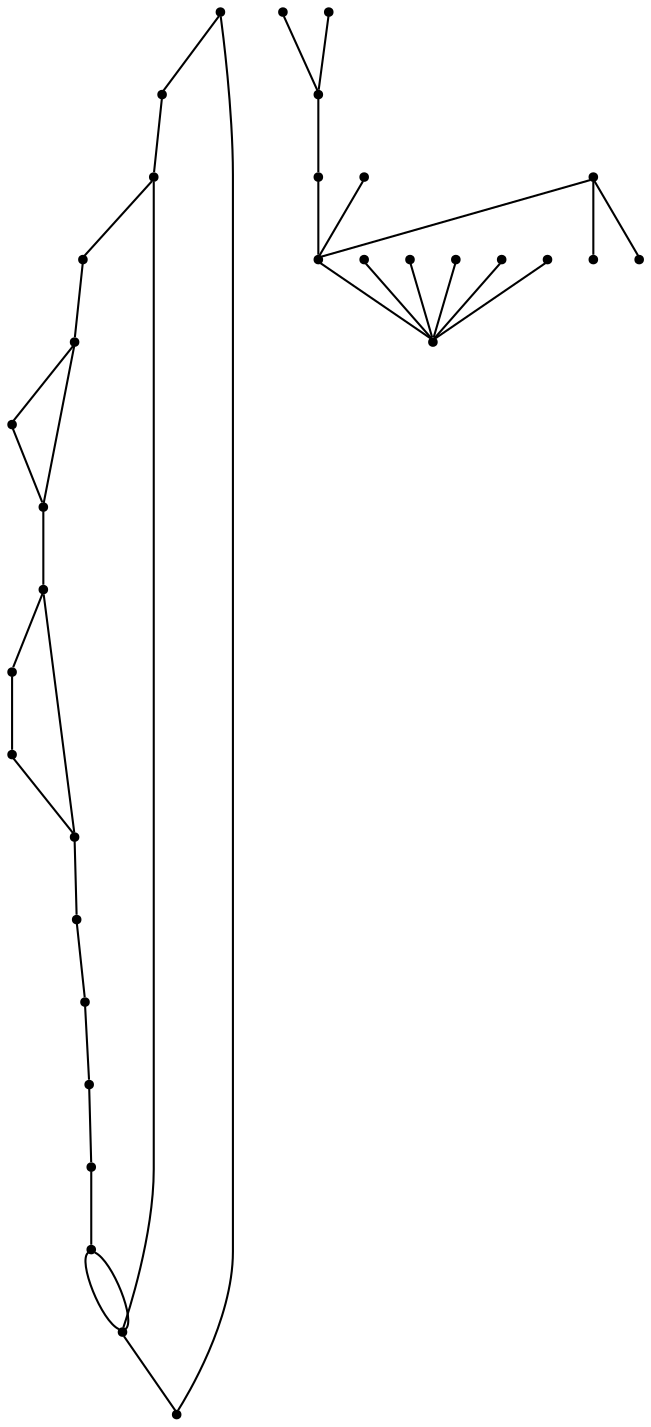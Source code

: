 graph {
  node [shape=point,comment="{\"directed\":false,\"doi\":\"10.4230/LIPIcs.GD.2024.10\",\"figure\":\"7 (4)\"}"]

  v0 [pos="835.9177427626898,858.0577466427496"]
  v1 [pos="701.5349128145365,937.027144967732"]
  v2 [pos="730.5178735736955,933.2519225191717"]
  v3 [pos="766.6027685116849,923.9600062970252"]
  v4 [pos="810.0689103980498,901.6508621376565"]
  v5 [pos="810.0689103980498,814.464376825634"]
  v6 [pos="730.5178735736956,782.863380024671"]
  v7 [pos="766.6028321074886,792.1552962468177"]
  v8 [pos="701.5348492187328,779.0881575761107"]
  v9 [pos="541.6742048243198,901.6508621376565"]
  v10 [pos="515.8278924433985,858.0577466427496"]
  v11 [pos="585.1403467106845,923.9600698775773"]
  v12 [pos="621.2253052444776,933.2519860997239"]
  v13 [pos="650.208202407833,937.0270813871798"]
  v14 [pos="650.2082024078329,779.0881575761107"]
  v15 [pos="621.2252416486739,782.8633164441187"]
  v16 [pos="585.1403467106845,792.1552326662654"]
  v17 [pos="541.6742048243198,814.4644404061862"]
  v18 [pos="822.484846332442,1000.1295078443453"]
  v19 [pos="792.4765940271518,1060.131492253553"]
  v20 [pos="792.4765940271518,1120.1337309849694"]
  v21 [pos="702.4517735154777,1180.135715394177"]
  v22 [pos="762.4683417218616,1000.1295078443453"]
  v23 [pos="762.4683417218616,1060.131492253553"]
  v24 [pos="702.4517735154776,1120.1337309849694"]
  v25 [pos="732.4600894165715,1060.131492253553"]
  v26 [pos="702.4517735154776,1060.131492253553"]
  v27 [pos="672.4435212101873,1060.131492253553"]
  v28 [pos="642.4352689048972,1060.131492253553"]
  v29 [pos="642.4352689048972,1240.1379541255933"]
  v30 [pos="582.4187642943168,1180.135715394177"]
  v31 [pos="642.4352689048972,1180.135715394177"]
  v32 [pos="612.427016599607,1120.1337309849694"]

  v1 -- v13 [id="-2",pos="701.5349128145365,937.027144967732 693.1819963262535,937.7107798570145 684.6095574679036,938.0606468439021 675.8736244748027,938.060646843902 667.1290036244109,938.060646843902 658.5482025704711,937.7100836277991 650.208202407833,937.0270813871798"]
  v2 -- v1 [id="-3",pos="730.5178735736955,933.2519225191717 721.2773950703308,934.9565318867864 711.5634991268987,936.2297912821494 701.5349128145365,937.027144967732"]
  v29 -- v31 [id="-4",pos="642.4352689048972,1240.1379541255933 642.4352689048972,1180.135715394177 642.4352689048972,1180.135715394177 642.4352689048972,1180.135715394177"]
  v29 -- v21 [id="-5",pos="642.4352689048972,1240.1379541255933 702.4517735154777,1180.135715394177 702.4517735154777,1180.135715394177 702.4517735154777,1180.135715394177"]
  v29 -- v30 [id="-6",pos="642.4352689048972,1240.1379541255933 582.4187642943168,1180.135715394177 582.4187642943168,1180.135715394177 582.4187642943168,1180.135715394177"]
  v28 -- v24 [id="-7",pos="642.4352689048972,1060.131492253553 702.4517735154776,1120.1337309849694 702.4517735154776,1120.1337309849694 702.4517735154776,1120.1337309849694"]
  v27 -- v24 [id="-8",pos="672.4435212101873,1060.131492253553 702.4517735154776,1120.1337309849694 702.4517735154776,1120.1337309849694 702.4517735154776,1120.1337309849694"]
  v21 -- v24 [id="-9",pos="702.4517735154777,1180.135715394177 702.4517735154776,1120.1337309849694 702.4517735154776,1120.1337309849694 702.4517735154776,1120.1337309849694"]
  v26 -- v24 [id="-10",pos="702.4517735154776,1060.131492253553 702.4517735154776,1120.1337309849694 702.4517735154776,1120.1337309849694 702.4517735154776,1120.1337309849694"]
  v25 -- v24 [id="-11",pos="732.4600894165715,1060.131492253553 702.4517735154776,1120.1337309849694 702.4517735154776,1120.1337309849694 702.4517735154776,1120.1337309849694"]
  v23 -- v24 [id="-12",pos="762.4683417218616,1060.131492253553 702.4517735154776,1120.1337309849694 702.4517735154776,1120.1337309849694 702.4517735154776,1120.1337309849694"]
  v22 -- v19 [id="-13",pos="762.4683417218616,1000.1295078443453 792.4765940271518,1060.131492253553 792.4765940271518,1060.131492253553 792.4765940271518,1060.131492253553"]
  v20 -- v21 [id="-14",pos="792.4765940271518,1120.1337309849694 702.4517735154777,1180.135715394177 702.4517735154777,1180.135715394177 702.4517735154777,1180.135715394177"]
  v19 -- v20 [id="-15",pos="792.4765940271518,1060.131492253553 792.4765940271518,1120.1337309849694 792.4765940271518,1120.1337309849694 792.4765940271518,1120.1337309849694"]
  v18 -- v19 [id="-16",pos="822.484846332442,1000.1295078443453 792.4765940271518,1060.131492253553 792.4765940271518,1060.131492253553 792.4765940271518,1060.131492253553"]
  v3 -- v2 [id="-17",pos="766.6027685116849,923.9600062970252 755.560665577355,927.7803432732663 743.4596984062002,930.9230397077378 730.5178735736955,933.2519225191717"]
  v4 -- v3 [id="-18",pos="810.0689103980498,901.6508621376565 798.6707304988031,910.4240373094813 783.8829446370828,918.0130550602364 766.6027685116849,923.9600062970252"]
  v10 -- v17 [id="-20",pos="515.8278924433985,858.0577466427496 515.8295379848174,841.981499933524 525.3149485529957,827.0128831956929 541.6742048243198,814.4644404061862"]
  v17 -- v16 [id="-21",pos="541.6742048243198,814.4644404061862 553.0768459415533,805.6907536012945 567.8694076551536,798.0997095350897 585.1403467106845,792.1552326662654"]
  v16 -- v15 [id="-22",pos="585.1403467106845,792.1552326662654 596.2112801421449,788.3274325446164 608.3281404082619,785.1823652625271 621.2252416486739,782.8633164441187"]
  v15 -- v14 [id="-23",pos="621.2252416486739,782.8633164441187 630.5088609187925,781.154037220098 640.2018754564801,779.8844998428012 650.2082024078329,779.0881575761107"]
  v14 -- v8 [id="-24",pos="650.2082024078329,779.0881575761107 658.5624350661149,778.4049549836229 667.1362556741979,778.0549736027017 675.8736244748027,778.0549736027017 684.6279305047738,778.0549736027019 693.2180539692131,778.406313163744 701.5348492187328,779.0881575761107"]
  v12 -- v1 [id="-27",pos="621.2253052444776,933.2519860997239 657.6561613542169,883.1209460016373 684.4260517428377,884.3793322909733 701.5349128145365,937.027144967732"]
  v32 -- v21 [id="-31",pos="612.427016599607,1120.1337309849694 702.4517735154777,1180.135715394177 702.4517735154777,1180.135715394177 702.4517735154777,1180.135715394177"]
  v13 -- v12 [id="-32",pos="650.208202407833,937.0270813871798 640.1883286451339,936.2293481204426 630.5022156987582,934.9603811561715 621.2253052444776,933.2519860997239"]
  v12 -- v11 [id="-33",pos="621.2253052444776,933.2519860997239 608.330484127423,930.933654256801 596.2159458357925,927.7893740228719 585.1403467106845,923.9600698775773"]
  v11 -- v9 [id="-34",pos="585.1403467106845,923.9600698775773 567.8657487117764,918.0152439467643 553.0656033656185,910.4194183758718 541.6742048243198,901.6508621376565"]
  v9 -- v10 [id="-35",pos="541.6742048243198,901.6508621376565 525.309251243081,889.0936641530652 515.8295379848174,874.1291877405856 515.8278924433985,858.0577466427496"]
  v17 -- v11 [id="-36",pos="541.6742048243198,814.4644404061862 575.8461379891032,858.0576194816454 585.1403467106845,923.9599427164729 585.1403467106845,923.9600698775773"]
  v8 -- v6 [id="-37",pos="701.5348492187328,779.0881575761107 711.5807024931767,779.8889305064629 721.2610605883367,781.1577691056648 730.5178735736956,782.863380024671"]
  v6 -- v7 [id="-38",pos="730.5178735736956,782.863380024671 743.4178197450801,785.1826653537646 755.5237739714441,788.324533500197 766.6028321074886,792.1552962468177"]
  v7 -- v5 [id="-39",pos="766.6028321074886,792.1552962468177 783.8796526066346,798.0982961808679 798.689548578224,805.6993800557784 810.0689103980498,814.464376825634"]
  v5 -- v0 [id="-40",pos="810.0689103980498,814.464376825634 826.4430113363569,827.0297473372045 835.9177427626898,841.9905557619281 835.9177427626898,858.0577466427496"]
  v6 -- v7 [id="-43",pos="730.5178735736956,782.863380024671 725.3789510655283,829.4107658780053 769.5327543765499,826.6857034102941 766.6028321074886,792.1552962468177"]
  v0 -- v4 [id="-47",pos="835.9177427626898,858.0577466427496 835.9177427626898,874.1348312284088 826.431366521563,889.1041735707406 810.0689103980498,901.6508621376565"]
  v3 -- v7 [id="-44",pos="766.6027685116849,923.9600062970252 744.1299829785742,895.1339826972583 738.4159000223726,853.8199756768631 766.6028321074886,792.1552962468177"]
}
